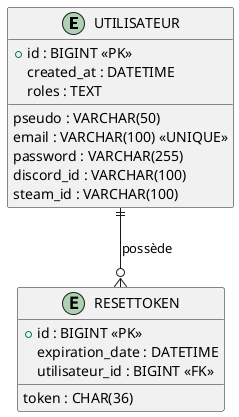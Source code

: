 @startuml auth_service_mpd

entity "UTILISATEUR" as Utilisateur {
  + id : BIGINT <<PK>>
  pseudo : VARCHAR(50)
  email : VARCHAR(100) <<UNIQUE>>
  password : VARCHAR(255)
  discord_id : VARCHAR(100)
  steam_id : VARCHAR(100)
  created_at : DATETIME
  roles : TEXT
}

entity "RESETTOKEN" as ResetToken {
  + id : BIGINT <<PK>>
  token : CHAR(36)
  expiration_date : DATETIME
  utilisateur_id : BIGINT <<FK>>
}

Utilisateur ||--o{ ResetToken : "possède"

@enduml
